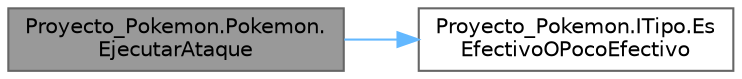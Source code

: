 digraph "Proyecto_Pokemon.Pokemon.EjecutarAtaque"
{
 // INTERACTIVE_SVG=YES
 // LATEX_PDF_SIZE
  bgcolor="transparent";
  edge [fontname=Helvetica,fontsize=10,labelfontname=Helvetica,labelfontsize=10];
  node [fontname=Helvetica,fontsize=10,shape=box,height=0.2,width=0.4];
  rankdir="LR";
  Node1 [id="Node000001",label="Proyecto_Pokemon.Pokemon.\lEjecutarAtaque",height=0.2,width=0.4,color="gray40", fillcolor="grey60", style="filled", fontcolor="black",tooltip="metodo que ejecuta un ataque entre dos pokemones"];
  Node1 -> Node2 [id="edge1_Node000001_Node000002",color="steelblue1",style="solid",tooltip=" "];
  Node2 [id="Node000002",label="Proyecto_Pokemon.ITipo.Es\lEfectivoOPocoEfectivo",height=0.2,width=0.4,color="grey40", fillcolor="white", style="filled",URL="$interfaceProyecto__Pokemon_1_1ITipo.html#ab4b0719ba9d5085748b7b0b9d3d1bccd",tooltip="metodo que calcula si el tipo es efectivo o poco efectivo contra otro tipo de pokemon"];
}
